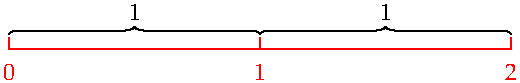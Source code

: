 settings.tex="pdflatex";

texpreamble("\usepackage{amsmath}
\usepackage{amsthm,amssymb}
\usepackage{mathpazo}
\usepackage[svgnames]{xcolor}
");
import graph;


size(260);

real amp=0.03;
real ht=0.06;

draw(Label("$1$",align=N),brace((0,ht),(1,ht),amp));
draw(Label("$1$",align=N),brace((1,ht),(2,ht),amp));
//draw(Label("$\frac 1{2^3}$",align=S),brace((f(2),ht),(f(3),ht),amp));


xaxis(0,2,red);

xtick(0,red);
xtick(1,red);
xtick(2,red);


labelx("$0$",0,S,red);
labelx("$1$",1,S,red);
labelx("$2$",2,S,red);